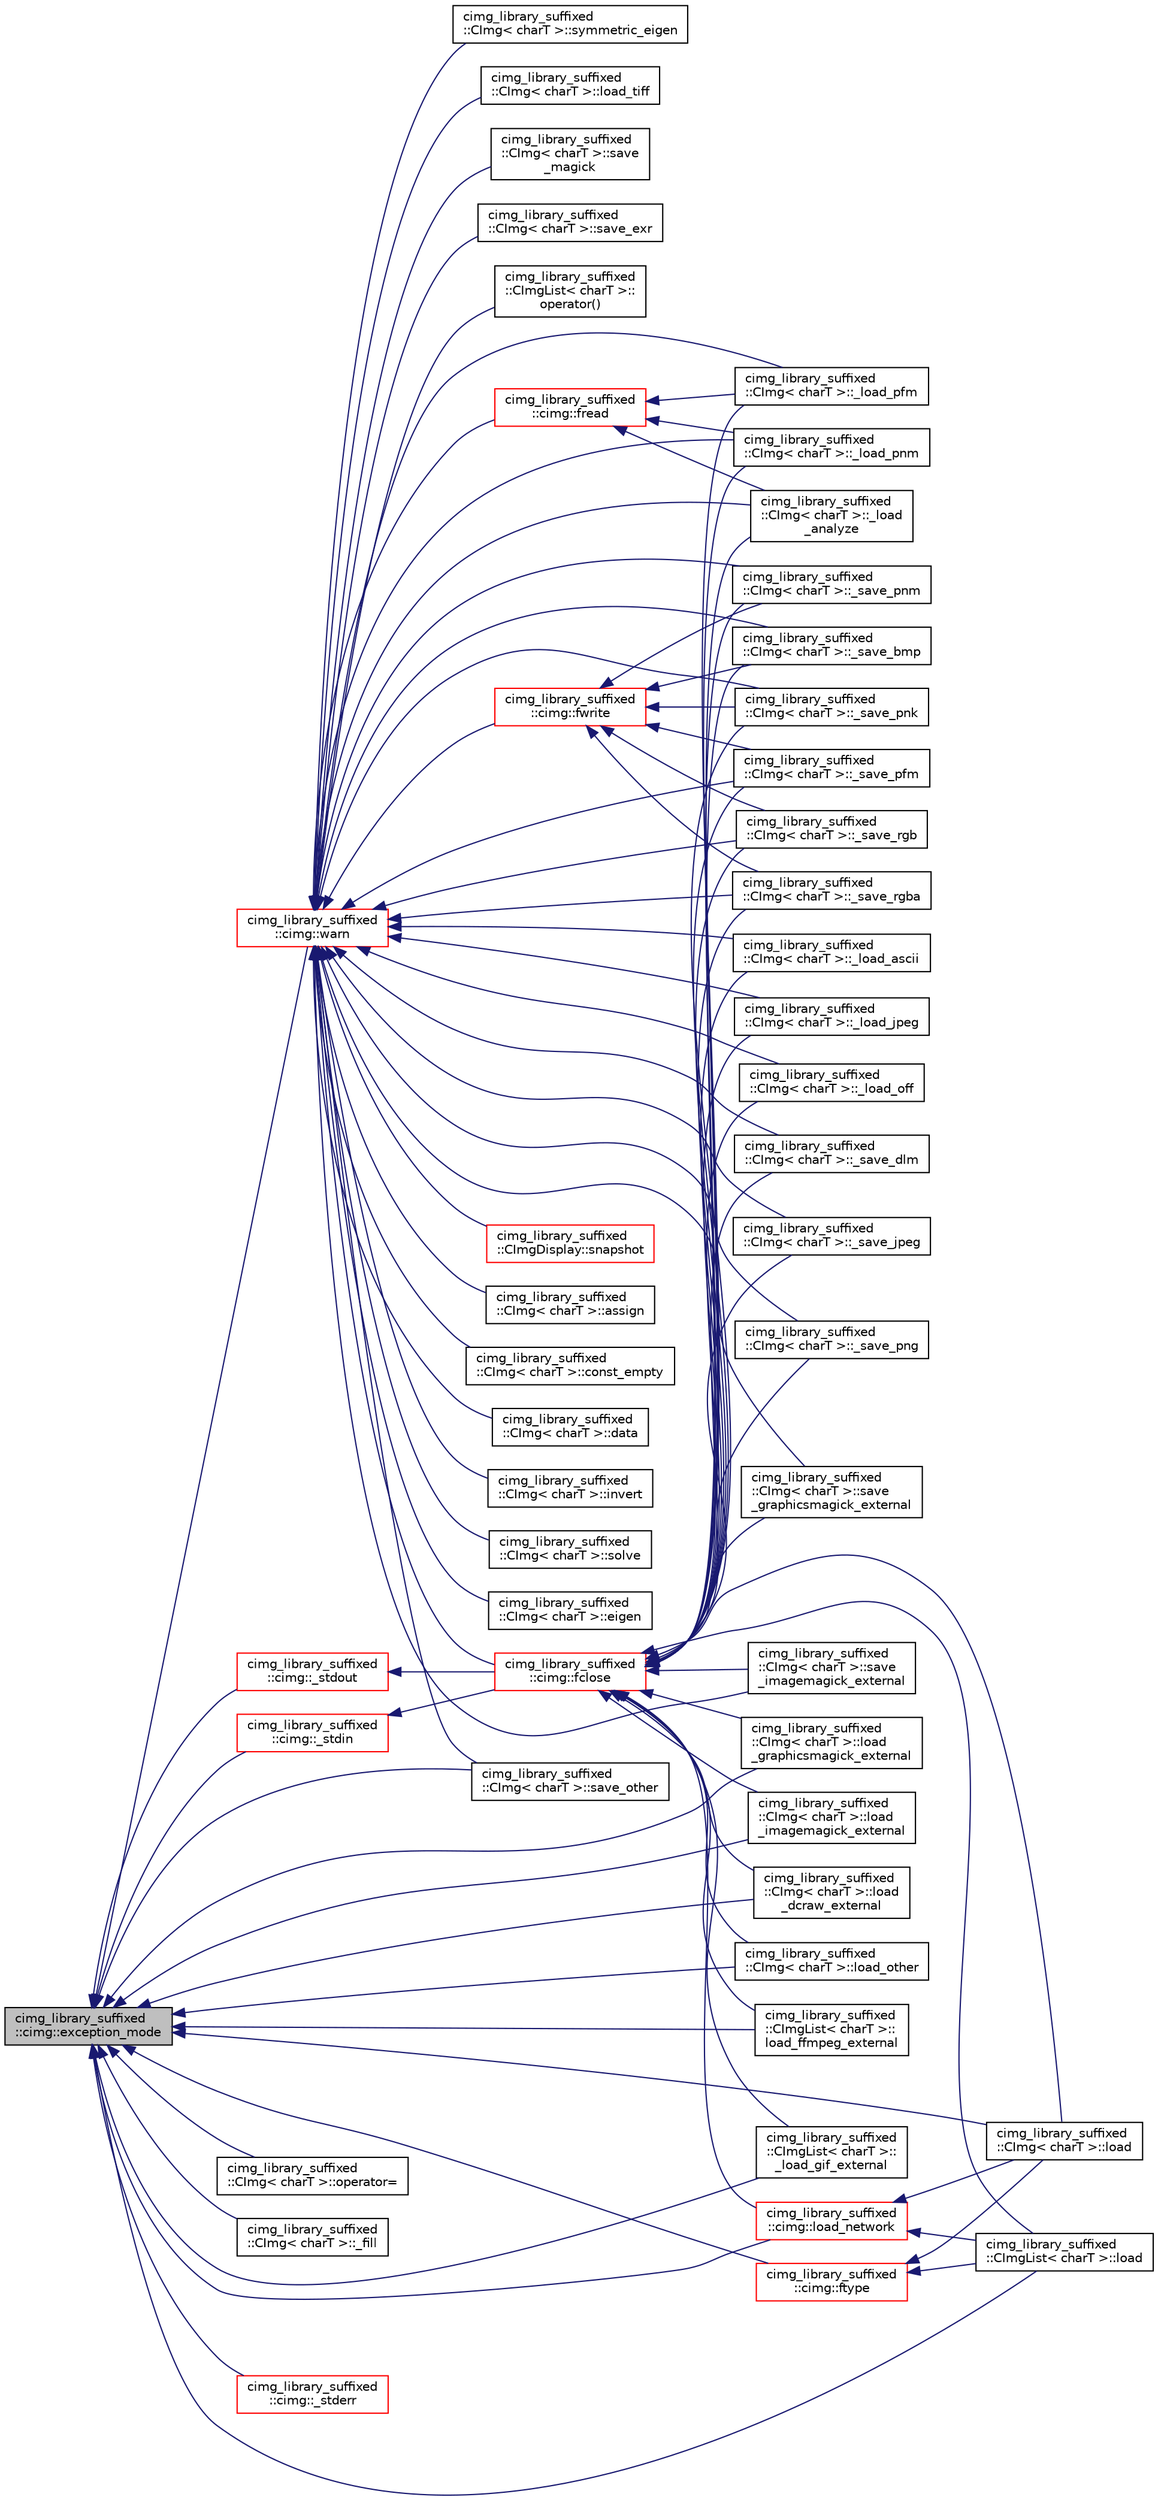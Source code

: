 digraph "cimg_library_suffixed::cimg::exception_mode"
{
  edge [fontname="Helvetica",fontsize="10",labelfontname="Helvetica",labelfontsize="10"];
  node [fontname="Helvetica",fontsize="10",shape=record];
  rankdir="LR";
  Node1082 [label="cimg_library_suffixed\l::cimg::exception_mode",height=0.2,width=0.4,color="black", fillcolor="grey75", style="filled", fontcolor="black"];
  Node1082 -> Node1083 [dir="back",color="midnightblue",fontsize="10",style="solid",fontname="Helvetica"];
  Node1083 [label="cimg_library_suffixed\l::cimg::warn",height=0.2,width=0.4,color="red", fillcolor="white", style="filled",URL="$namespacecimg__library__suffixed_1_1cimg.html#acfd3624d72ed7f79c82ec45646c685e7",tooltip="Display a warning message on the default output stream. "];
  Node1083 -> Node1084 [dir="back",color="midnightblue",fontsize="10",style="solid",fontname="Helvetica"];
  Node1084 [label="cimg_library_suffixed\l::cimg::fclose",height=0.2,width=0.4,color="red", fillcolor="white", style="filled",URL="$namespacecimg__library__suffixed_1_1cimg.html#ac436b94e6ffef5fd420bb3d7c05fd416",tooltip="Close a file. "];
  Node1084 -> Node1118 [dir="back",color="midnightblue",fontsize="10",style="solid",fontname="Helvetica"];
  Node1118 [label="cimg_library_suffixed\l::CImg\< charT \>::load",height=0.2,width=0.4,color="black", fillcolor="white", style="filled",URL="$structcimg__library__suffixed_1_1_c_img.html#ae8353b28bfbc5c4421c7adfbb98fe32f",tooltip="Load image from a file. "];
  Node1084 -> Node1119 [dir="back",color="midnightblue",fontsize="10",style="solid",fontname="Helvetica"];
  Node1119 [label="cimg_library_suffixed\l::CImg\< charT \>::_load_ascii",height=0.2,width=0.4,color="black", fillcolor="white", style="filled",URL="$structcimg__library__suffixed_1_1_c_img.html#aec24d1f432932c808966d2a74c7aecb1"];
  Node1084 -> Node1122 [dir="back",color="midnightblue",fontsize="10",style="solid",fontname="Helvetica"];
  Node1122 [label="cimg_library_suffixed\l::CImg\< charT \>::_load_jpeg",height=0.2,width=0.4,color="black", fillcolor="white", style="filled",URL="$structcimg__library__suffixed_1_1_c_img.html#aaa44f102ce0bd97a01d128fe431c1bb2"];
  Node1084 -> Node1124 [dir="back",color="midnightblue",fontsize="10",style="solid",fontname="Helvetica"];
  Node1124 [label="cimg_library_suffixed\l::CImg\< charT \>::_load_pnm",height=0.2,width=0.4,color="black", fillcolor="white", style="filled",URL="$structcimg__library__suffixed_1_1_c_img.html#a4ee4502761ce479392f2641211a5694f"];
  Node1084 -> Node1125 [dir="back",color="midnightblue",fontsize="10",style="solid",fontname="Helvetica"];
  Node1125 [label="cimg_library_suffixed\l::CImg\< charT \>::_load_pfm",height=0.2,width=0.4,color="black", fillcolor="white", style="filled",URL="$structcimg__library__suffixed_1_1_c_img.html#a0735cc3a6a6f0639ff34e98086cb7992"];
  Node1084 -> Node1128 [dir="back",color="midnightblue",fontsize="10",style="solid",fontname="Helvetica"];
  Node1128 [label="cimg_library_suffixed\l::CImg\< charT \>::_load\l_analyze",height=0.2,width=0.4,color="black", fillcolor="white", style="filled",URL="$structcimg__library__suffixed_1_1_c_img.html#a01444df91267a5b4cb8105ac5886f12f"];
  Node1084 -> Node1132 [dir="back",color="midnightblue",fontsize="10",style="solid",fontname="Helvetica"];
  Node1132 [label="cimg_library_suffixed\l::CImg\< charT \>::_load_off",height=0.2,width=0.4,color="black", fillcolor="white", style="filled",URL="$structcimg__library__suffixed_1_1_c_img.html#a8f2efb14f687ccdb85c060757ca5a306"];
  Node1084 -> Node1133 [dir="back",color="midnightblue",fontsize="10",style="solid",fontname="Helvetica"];
  Node1133 [label="cimg_library_suffixed\l::CImg\< charT \>::load\l_graphicsmagick_external",height=0.2,width=0.4,color="black", fillcolor="white", style="filled",URL="$structcimg__library__suffixed_1_1_c_img.html#a34578e61c66a0046835660bada43e3d6",tooltip="Load image using GraphicsMagick&#39;s external tool &#39;gm&#39;. "];
  Node1084 -> Node1135 [dir="back",color="midnightblue",fontsize="10",style="solid",fontname="Helvetica"];
  Node1135 [label="cimg_library_suffixed\l::CImg\< charT \>::load\l_imagemagick_external",height=0.2,width=0.4,color="black", fillcolor="white", style="filled",URL="$structcimg__library__suffixed_1_1_c_img.html#a8278afa0b313d0f3465ef91dabdac549",tooltip="Load image using ImageMagick&#39;s external tool &#39;convert&#39;. "];
  Node1084 -> Node1137 [dir="back",color="midnightblue",fontsize="10",style="solid",fontname="Helvetica"];
  Node1137 [label="cimg_library_suffixed\l::CImg\< charT \>::load\l_dcraw_external",height=0.2,width=0.4,color="black", fillcolor="white", style="filled",URL="$structcimg__library__suffixed_1_1_c_img.html#ae8ee2dbbc634767b37efabe0f0eb7104",tooltip="Load image from a RAW Color Camera file, using external tool &#39;dcraw&#39;. "];
  Node1084 -> Node1138 [dir="back",color="midnightblue",fontsize="10",style="solid",fontname="Helvetica"];
  Node1138 [label="cimg_library_suffixed\l::CImg\< charT \>::load_other",height=0.2,width=0.4,color="black", fillcolor="white", style="filled",URL="$structcimg__library__suffixed_1_1_c_img.html#a180e60402e08fc7714c737e1974b9870",tooltip="Load image using various non-native ways. "];
  Node1084 -> Node1090 [dir="back",color="midnightblue",fontsize="10",style="solid",fontname="Helvetica"];
  Node1090 [label="cimg_library_suffixed\l::CImg\< charT \>::_save_dlm",height=0.2,width=0.4,color="black", fillcolor="white", style="filled",URL="$structcimg__library__suffixed_1_1_c_img.html#a78929d9b9d2af829f3e3fc576e99b61d"];
  Node1084 -> Node1091 [dir="back",color="midnightblue",fontsize="10",style="solid",fontname="Helvetica"];
  Node1091 [label="cimg_library_suffixed\l::CImg\< charT \>::_save_bmp",height=0.2,width=0.4,color="black", fillcolor="white", style="filled",URL="$structcimg__library__suffixed_1_1_c_img.html#ae9faefb948746c5d646fe5c80f28c4fc"];
  Node1084 -> Node1092 [dir="back",color="midnightblue",fontsize="10",style="solid",fontname="Helvetica"];
  Node1092 [label="cimg_library_suffixed\l::CImg\< charT \>::_save_jpeg",height=0.2,width=0.4,color="black", fillcolor="white", style="filled",URL="$structcimg__library__suffixed_1_1_c_img.html#aa41e292505817af60a4896ed19302304"];
  Node1084 -> Node1094 [dir="back",color="midnightblue",fontsize="10",style="solid",fontname="Helvetica"];
  Node1094 [label="cimg_library_suffixed\l::CImg\< charT \>::_save_png",height=0.2,width=0.4,color="black", fillcolor="white", style="filled",URL="$structcimg__library__suffixed_1_1_c_img.html#aab5e304310373159e357250314e99da6"];
  Node1084 -> Node1095 [dir="back",color="midnightblue",fontsize="10",style="solid",fontname="Helvetica"];
  Node1095 [label="cimg_library_suffixed\l::CImg\< charT \>::_save_pnm",height=0.2,width=0.4,color="black", fillcolor="white", style="filled",URL="$structcimg__library__suffixed_1_1_c_img.html#a3b62455c9523881fa64a47d8362c3d80"];
  Node1084 -> Node1096 [dir="back",color="midnightblue",fontsize="10",style="solid",fontname="Helvetica"];
  Node1096 [label="cimg_library_suffixed\l::CImg\< charT \>::_save_pnk",height=0.2,width=0.4,color="black", fillcolor="white", style="filled",URL="$structcimg__library__suffixed_1_1_c_img.html#a4bcf33abcee45165d20d9530f6c85242"];
  Node1084 -> Node1097 [dir="back",color="midnightblue",fontsize="10",style="solid",fontname="Helvetica"];
  Node1097 [label="cimg_library_suffixed\l::CImg\< charT \>::_save_pfm",height=0.2,width=0.4,color="black", fillcolor="white", style="filled",URL="$structcimg__library__suffixed_1_1_c_img.html#a65be74d7d22bb71e708b3beb8e9cae49"];
  Node1084 -> Node1098 [dir="back",color="midnightblue",fontsize="10",style="solid",fontname="Helvetica"];
  Node1098 [label="cimg_library_suffixed\l::CImg\< charT \>::_save_rgb",height=0.2,width=0.4,color="black", fillcolor="white", style="filled",URL="$structcimg__library__suffixed_1_1_c_img.html#a06c5e27c1dde885a96cfdad05835644e"];
  Node1084 -> Node1099 [dir="back",color="midnightblue",fontsize="10",style="solid",fontname="Helvetica"];
  Node1099 [label="cimg_library_suffixed\l::CImg\< charT \>::_save_rgba",height=0.2,width=0.4,color="black", fillcolor="white", style="filled",URL="$structcimg__library__suffixed_1_1_c_img.html#a974a21a1c7242ff9b08e4590701d920d"];
  Node1084 -> Node1109 [dir="back",color="midnightblue",fontsize="10",style="solid",fontname="Helvetica"];
  Node1109 [label="cimg_library_suffixed\l::CImg\< charT \>::save\l_graphicsmagick_external",height=0.2,width=0.4,color="black", fillcolor="white", style="filled",URL="$structcimg__library__suffixed_1_1_c_img.html#a44f125968c20e8c7d833bf7d75c32db6",tooltip="Save image using GraphicsMagick&#39;s external binary. "];
  Node1084 -> Node1110 [dir="back",color="midnightblue",fontsize="10",style="solid",fontname="Helvetica"];
  Node1110 [label="cimg_library_suffixed\l::CImg\< charT \>::save\l_imagemagick_external",height=0.2,width=0.4,color="black", fillcolor="white", style="filled",URL="$structcimg__library__suffixed_1_1_c_img.html#afbf8db949f62c8bd3f2f73ba3d9c1420",tooltip="Save image using ImageMagick&#39;s external binary. "];
  Node1084 -> Node1144 [dir="back",color="midnightblue",fontsize="10",style="solid",fontname="Helvetica"];
  Node1144 [label="cimg_library_suffixed\l::CImgList\< charT \>::load",height=0.2,width=0.4,color="black", fillcolor="white", style="filled",URL="$structcimg__library__suffixed_1_1_c_img_list.html#a63bd67d8dd2301933df7decb4612916e",tooltip="Load a list from a file. "];
  Node1084 -> Node1149 [dir="back",color="midnightblue",fontsize="10",style="solid",fontname="Helvetica"];
  Node1149 [label="cimg_library_suffixed\l::CImgList\< charT \>::\lload_ffmpeg_external",height=0.2,width=0.4,color="black", fillcolor="white", style="filled",URL="$structcimg__library__suffixed_1_1_c_img_list.html#aa1c97a6c05ba746d02440eec0ad2e602",tooltip="Load an image from a video file using the external tool &#39;ffmpeg&#39;. "];
  Node1084 -> Node1151 [dir="back",color="midnightblue",fontsize="10",style="solid",fontname="Helvetica"];
  Node1151 [label="cimg_library_suffixed\l::CImgList\< charT \>::\l_load_gif_external",height=0.2,width=0.4,color="black", fillcolor="white", style="filled",URL="$structcimg__library__suffixed_1_1_c_img_list.html#a666592ad2e1ecef3317d060696ebbfaa"];
  Node1084 -> Node1159 [dir="back",color="midnightblue",fontsize="10",style="solid",fontname="Helvetica"];
  Node1159 [label="cimg_library_suffixed\l::cimg::load_network",height=0.2,width=0.4,color="red", fillcolor="white", style="filled",URL="$namespacecimg__library__suffixed_1_1cimg.html#a90c05fe6fc049cba75f3a12807e97158",tooltip="Load file from network as a local temporary file. "];
  Node1159 -> Node1118 [dir="back",color="midnightblue",fontsize="10",style="solid",fontname="Helvetica"];
  Node1159 -> Node1144 [dir="back",color="midnightblue",fontsize="10",style="solid",fontname="Helvetica"];
  Node1083 -> Node1180 [dir="back",color="midnightblue",fontsize="10",style="solid",fontname="Helvetica"];
  Node1180 [label="cimg_library_suffixed\l::cimg::fread",height=0.2,width=0.4,color="red", fillcolor="white", style="filled",URL="$namespacecimg__library__suffixed_1_1cimg.html#a6b210044fcdb52b1d649ab19006de4ad",tooltip="Read data from file. "];
  Node1180 -> Node1124 [dir="back",color="midnightblue",fontsize="10",style="solid",fontname="Helvetica"];
  Node1180 -> Node1125 [dir="back",color="midnightblue",fontsize="10",style="solid",fontname="Helvetica"];
  Node1180 -> Node1128 [dir="back",color="midnightblue",fontsize="10",style="solid",fontname="Helvetica"];
  Node1083 -> Node1183 [dir="back",color="midnightblue",fontsize="10",style="solid",fontname="Helvetica"];
  Node1183 [label="cimg_library_suffixed\l::cimg::fwrite",height=0.2,width=0.4,color="red", fillcolor="white", style="filled",URL="$namespacecimg__library__suffixed_1_1cimg.html#ad44a7e96cd1e9cdef83f4ffe235dd1fb",tooltip="Write data to file. "];
  Node1183 -> Node1091 [dir="back",color="midnightblue",fontsize="10",style="solid",fontname="Helvetica"];
  Node1183 -> Node1095 [dir="back",color="midnightblue",fontsize="10",style="solid",fontname="Helvetica"];
  Node1183 -> Node1096 [dir="back",color="midnightblue",fontsize="10",style="solid",fontname="Helvetica"];
  Node1183 -> Node1097 [dir="back",color="midnightblue",fontsize="10",style="solid",fontname="Helvetica"];
  Node1183 -> Node1098 [dir="back",color="midnightblue",fontsize="10",style="solid",fontname="Helvetica"];
  Node1183 -> Node1099 [dir="back",color="midnightblue",fontsize="10",style="solid",fontname="Helvetica"];
  Node1083 -> Node1184 [dir="back",color="midnightblue",fontsize="10",style="solid",fontname="Helvetica"];
  Node1184 [label="cimg_library_suffixed\l::CImgDisplay::snapshot",height=0.2,width=0.4,color="red", fillcolor="white", style="filled",URL="$structcimg__library__suffixed_1_1_c_img_display.html#a914ee0515249db301dc66275861a6b3e",tooltip="Take a snapshot of the associated window content. "];
  Node1083 -> Node1188 [dir="back",color="midnightblue",fontsize="10",style="solid",fontname="Helvetica"];
  Node1188 [label="cimg_library_suffixed\l::CImg\< charT \>::assign",height=0.2,width=0.4,color="black", fillcolor="white", style="filled",URL="$structcimg__library__suffixed_1_1_c_img.html#af3156209f78b36322ff7787fcd9f1404",tooltip="Construct image with specified size and initialize pixel values from a memory buffer ..."];
  Node1083 -> Node1189 [dir="back",color="midnightblue",fontsize="10",style="solid",fontname="Helvetica"];
  Node1189 [label="cimg_library_suffixed\l::CImg\< charT \>::const_empty",height=0.2,width=0.4,color="black", fillcolor="white", style="filled",URL="$structcimg__library__suffixed_1_1_c_img.html#a0c25588da200d84fb03afb1b491c6738",tooltip="Return a reference to an empty image . "];
  Node1083 -> Node1190 [dir="back",color="midnightblue",fontsize="10",style="solid",fontname="Helvetica"];
  Node1190 [label="cimg_library_suffixed\l::CImg\< charT \>::data",height=0.2,width=0.4,color="black", fillcolor="white", style="filled",URL="$structcimg__library__suffixed_1_1_c_img.html#ae998482a3ef84cf8b0eae82689ca6f0c",tooltip="Return a pointer to the first pixel value . "];
  Node1083 -> Node1191 [dir="back",color="midnightblue",fontsize="10",style="solid",fontname="Helvetica"];
  Node1191 [label="cimg_library_suffixed\l::CImg\< charT \>::invert",height=0.2,width=0.4,color="black", fillcolor="white", style="filled",URL="$structcimg__library__suffixed_1_1_c_img.html#a916472d313a2058a1852864b1235ec02",tooltip="Invert the instance image, viewed as a matrix. "];
  Node1083 -> Node1192 [dir="back",color="midnightblue",fontsize="10",style="solid",fontname="Helvetica"];
  Node1192 [label="cimg_library_suffixed\l::CImg\< charT \>::solve",height=0.2,width=0.4,color="black", fillcolor="white", style="filled",URL="$structcimg__library__suffixed_1_1_c_img.html#a3c868d05056064840adec3b2e75f2c22",tooltip="Solve a system of linear equations. "];
  Node1083 -> Node1193 [dir="back",color="midnightblue",fontsize="10",style="solid",fontname="Helvetica"];
  Node1193 [label="cimg_library_suffixed\l::CImg\< charT \>::eigen",height=0.2,width=0.4,color="black", fillcolor="white", style="filled",URL="$structcimg__library__suffixed_1_1_c_img.html#adbf6146771336af8f5477c89d9124941",tooltip="Compute eigenvalues and eigenvectors of the instance image, viewed as a matrix. "];
  Node1083 -> Node1194 [dir="back",color="midnightblue",fontsize="10",style="solid",fontname="Helvetica"];
  Node1194 [label="cimg_library_suffixed\l::CImg\< charT \>::symmetric_eigen",height=0.2,width=0.4,color="black", fillcolor="white", style="filled",URL="$structcimg__library__suffixed_1_1_c_img.html#a53284105886c5eb684b26e7dba5ede66",tooltip="Compute eigenvalues and eigenvectors of the instance image, viewed as a symmetric matrix..."];
  Node1083 -> Node1119 [dir="back",color="midnightblue",fontsize="10",style="solid",fontname="Helvetica"];
  Node1083 -> Node1122 [dir="back",color="midnightblue",fontsize="10",style="solid",fontname="Helvetica"];
  Node1083 -> Node1124 [dir="back",color="midnightblue",fontsize="10",style="solid",fontname="Helvetica"];
  Node1083 -> Node1125 [dir="back",color="midnightblue",fontsize="10",style="solid",fontname="Helvetica"];
  Node1083 -> Node1195 [dir="back",color="midnightblue",fontsize="10",style="solid",fontname="Helvetica"];
  Node1195 [label="cimg_library_suffixed\l::CImg\< charT \>::load_tiff",height=0.2,width=0.4,color="black", fillcolor="white", style="filled",URL="$structcimg__library__suffixed_1_1_c_img.html#ab87bf210c0e6bec7a6af7f1c0aec2a48",tooltip="Load image from a TIFF file. "];
  Node1083 -> Node1128 [dir="back",color="midnightblue",fontsize="10",style="solid",fontname="Helvetica"];
  Node1083 -> Node1132 [dir="back",color="midnightblue",fontsize="10",style="solid",fontname="Helvetica"];
  Node1083 -> Node1090 [dir="back",color="midnightblue",fontsize="10",style="solid",fontname="Helvetica"];
  Node1083 -> Node1091 [dir="back",color="midnightblue",fontsize="10",style="solid",fontname="Helvetica"];
  Node1083 -> Node1092 [dir="back",color="midnightblue",fontsize="10",style="solid",fontname="Helvetica"];
  Node1083 -> Node1093 [dir="back",color="midnightblue",fontsize="10",style="solid",fontname="Helvetica"];
  Node1093 [label="cimg_library_suffixed\l::CImg\< charT \>::save\l_magick",height=0.2,width=0.4,color="black", fillcolor="white", style="filled",URL="$structcimg__library__suffixed_1_1_c_img.html#a6beb63196c9a26f6894e4654f771c1e5",tooltip="Save image, using built-in ImageMagick++ library. "];
  Node1083 -> Node1094 [dir="back",color="midnightblue",fontsize="10",style="solid",fontname="Helvetica"];
  Node1083 -> Node1095 [dir="back",color="midnightblue",fontsize="10",style="solid",fontname="Helvetica"];
  Node1083 -> Node1096 [dir="back",color="midnightblue",fontsize="10",style="solid",fontname="Helvetica"];
  Node1083 -> Node1097 [dir="back",color="midnightblue",fontsize="10",style="solid",fontname="Helvetica"];
  Node1083 -> Node1098 [dir="back",color="midnightblue",fontsize="10",style="solid",fontname="Helvetica"];
  Node1083 -> Node1099 [dir="back",color="midnightblue",fontsize="10",style="solid",fontname="Helvetica"];
  Node1083 -> Node1104 [dir="back",color="midnightblue",fontsize="10",style="solid",fontname="Helvetica"];
  Node1104 [label="cimg_library_suffixed\l::CImg\< charT \>::save_exr",height=0.2,width=0.4,color="black", fillcolor="white", style="filled",URL="$structcimg__library__suffixed_1_1_c_img.html#ad5fb082bca9bcc268e8f77019788ae51",tooltip="Save image as an OpenEXR file. "];
  Node1083 -> Node1109 [dir="back",color="midnightblue",fontsize="10",style="solid",fontname="Helvetica"];
  Node1083 -> Node1110 [dir="back",color="midnightblue",fontsize="10",style="solid",fontname="Helvetica"];
  Node1083 -> Node1112 [dir="back",color="midnightblue",fontsize="10",style="solid",fontname="Helvetica"];
  Node1112 [label="cimg_library_suffixed\l::CImg\< charT \>::save_other",height=0.2,width=0.4,color="black", fillcolor="white", style="filled",URL="$structcimg__library__suffixed_1_1_c_img.html#a6b77dc615829820ba0675409feaef3d8"];
  Node1083 -> Node1196 [dir="back",color="midnightblue",fontsize="10",style="solid",fontname="Helvetica"];
  Node1196 [label="cimg_library_suffixed\l::CImgList\< charT \>::\loperator()",height=0.2,width=0.4,color="black", fillcolor="white", style="filled",URL="$structcimg__library__suffixed_1_1_c_img_list.html#acb8186979d4d596cd69d2abda059a23d",tooltip="Return a reference to one image element of the list. "];
  Node1082 -> Node1202 [dir="back",color="midnightblue",fontsize="10",style="solid",fontname="Helvetica"];
  Node1202 [label="cimg_library_suffixed\l::CImg\< charT \>::operator=",height=0.2,width=0.4,color="black", fillcolor="white", style="filled",URL="$structcimg__library__suffixed_1_1_c_img.html#a9de9f600cbcf0f7d865c33efb6cac895",tooltip="Assign pixels values from a specified expression. "];
  Node1082 -> Node1203 [dir="back",color="midnightblue",fontsize="10",style="solid",fontname="Helvetica"];
  Node1203 [label="cimg_library_suffixed\l::CImg\< charT \>::_fill",height=0.2,width=0.4,color="black", fillcolor="white", style="filled",URL="$structcimg__library__suffixed_1_1_c_img.html#a4d460428b9d4250303877a582f7ef566"];
  Node1082 -> Node1118 [dir="back",color="midnightblue",fontsize="10",style="solid",fontname="Helvetica"];
  Node1082 -> Node1133 [dir="back",color="midnightblue",fontsize="10",style="solid",fontname="Helvetica"];
  Node1082 -> Node1135 [dir="back",color="midnightblue",fontsize="10",style="solid",fontname="Helvetica"];
  Node1082 -> Node1137 [dir="back",color="midnightblue",fontsize="10",style="solid",fontname="Helvetica"];
  Node1082 -> Node1138 [dir="back",color="midnightblue",fontsize="10",style="solid",fontname="Helvetica"];
  Node1082 -> Node1112 [dir="back",color="midnightblue",fontsize="10",style="solid",fontname="Helvetica"];
  Node1082 -> Node1144 [dir="back",color="midnightblue",fontsize="10",style="solid",fontname="Helvetica"];
  Node1082 -> Node1149 [dir="back",color="midnightblue",fontsize="10",style="solid",fontname="Helvetica"];
  Node1082 -> Node1151 [dir="back",color="midnightblue",fontsize="10",style="solid",fontname="Helvetica"];
  Node1082 -> Node1204 [dir="back",color="midnightblue",fontsize="10",style="solid",fontname="Helvetica"];
  Node1204 [label="cimg_library_suffixed\l::cimg::_stdin",height=0.2,width=0.4,color="red", fillcolor="white", style="filled",URL="$namespacecimg__library__suffixed_1_1cimg.html#a01a3b743897290604513ea6d847c9886"];
  Node1204 -> Node1084 [dir="back",color="midnightblue",fontsize="10",style="solid",fontname="Helvetica"];
  Node1082 -> Node1207 [dir="back",color="midnightblue",fontsize="10",style="solid",fontname="Helvetica"];
  Node1207 [label="cimg_library_suffixed\l::cimg::_stdout",height=0.2,width=0.4,color="red", fillcolor="white", style="filled",URL="$namespacecimg__library__suffixed_1_1cimg.html#a493220746e5df3466568bd7862825008"];
  Node1207 -> Node1084 [dir="back",color="midnightblue",fontsize="10",style="solid",fontname="Helvetica"];
  Node1082 -> Node1209 [dir="back",color="midnightblue",fontsize="10",style="solid",fontname="Helvetica"];
  Node1209 [label="cimg_library_suffixed\l::cimg::_stderr",height=0.2,width=0.4,color="red", fillcolor="white", style="filled",URL="$namespacecimg__library__suffixed_1_1cimg.html#aab8db7528c32a8fd3a3dc471e662782e"];
  Node1082 -> Node1243 [dir="back",color="midnightblue",fontsize="10",style="solid",fontname="Helvetica"];
  Node1243 [label="cimg_library_suffixed\l::cimg::ftype",height=0.2,width=0.4,color="red", fillcolor="white", style="filled",URL="$namespacecimg__library__suffixed_1_1cimg.html#a56c2dbfe99d9f6e6bc1be9d03b0ddaaa",tooltip="Try to guess format from an image file. "];
  Node1243 -> Node1118 [dir="back",color="midnightblue",fontsize="10",style="solid",fontname="Helvetica"];
  Node1243 -> Node1144 [dir="back",color="midnightblue",fontsize="10",style="solid",fontname="Helvetica"];
  Node1082 -> Node1159 [dir="back",color="midnightblue",fontsize="10",style="solid",fontname="Helvetica"];
}
